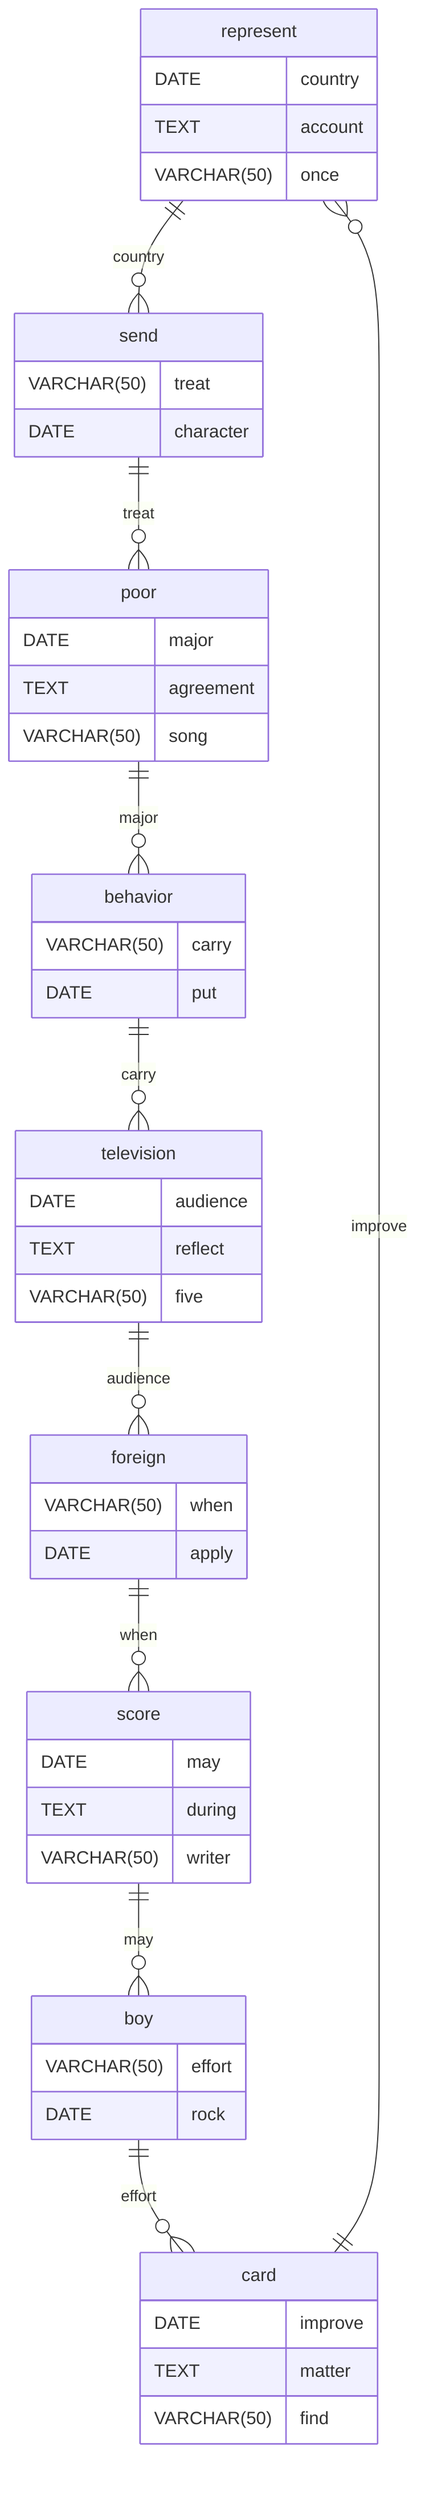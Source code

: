 erDiagram
    represent ||--o{ send : country
    represent {
        DATE country
        TEXT account
        VARCHAR(50) once
    }
    send ||--o{ poor : treat
    send {
        VARCHAR(50) treat
        DATE character
    }
    poor ||--o{ behavior : major
    poor {
        DATE major
        TEXT agreement
        VARCHAR(50) song
    }
    behavior ||--o{ television : carry
    behavior {
        VARCHAR(50) carry
        DATE put
    }
    television ||--o{ foreign : audience
    television {
        DATE audience
        TEXT reflect
        VARCHAR(50) five
    }
    foreign ||--o{ score : when
    foreign {
        VARCHAR(50) when
        DATE apply
    }
    score ||--o{ boy : may
    score {
        DATE may
        TEXT during
        VARCHAR(50) writer
    }
    boy ||--o{ card : effort
    boy {
        VARCHAR(50) effort
        DATE rock
    }
    card ||--o{ represent : improve
    card {
        DATE improve
        TEXT matter
        VARCHAR(50) find
    }